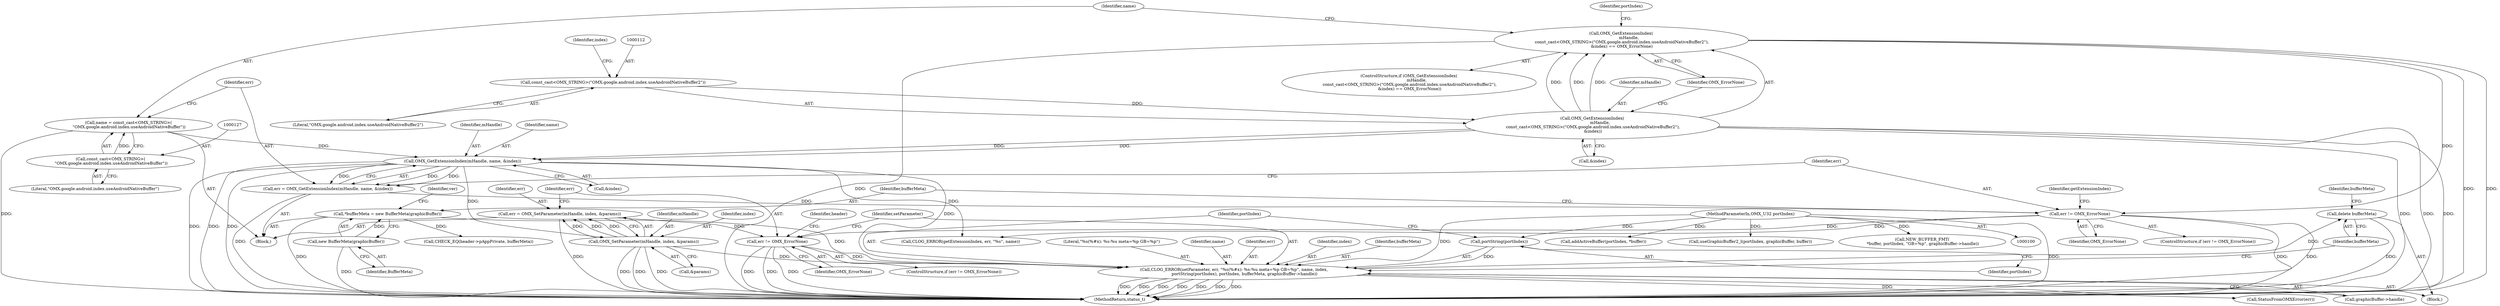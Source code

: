 digraph "1_Android_b351eabb428c7ca85a34513c64601f437923d576_12@API" {
"1000211" [label="(Call,delete bufferMeta)"];
"1000198" [label="(Call,CLOG_ERROR(setParameter, err, \"%s(%#x): %s:%u meta=%p GB=%p\", name, index,\n                portString(portIndex), portIndex, bufferMeta, graphicBuffer->handle))"];
"1000194" [label="(Call,err != OMX_ErrorNone)"];
"1000186" [label="(Call,err = OMX_SetParameter(mHandle, index, &params))"];
"1000188" [label="(Call,OMX_SetParameter(mHandle, index, &params))"];
"1000132" [label="(Call,OMX_GetExtensionIndex(mHandle, name, &index))"];
"1000109" [label="(Call,OMX_GetExtensionIndex(\n            mHandle,\n const_cast<OMX_STRING>(\"OMX.google.android.index.useAndroidNativeBuffer2\"),\n &index))"];
"1000111" [label="(Call,const_cast<OMX_STRING>(\"OMX.google.android.index.useAndroidNativeBuffer2\"))"];
"1000124" [label="(Call,name = const_cast<OMX_STRING>(\n \"OMX.google.android.index.useAndroidNativeBuffer\"))"];
"1000126" [label="(Call,const_cast<OMX_STRING>(\n \"OMX.google.android.index.useAndroidNativeBuffer\"))"];
"1000138" [label="(Call,err != OMX_ErrorNone)"];
"1000130" [label="(Call,err = OMX_GetExtensionIndex(mHandle, name, &index))"];
"1000108" [label="(Call,OMX_GetExtensionIndex(\n            mHandle,\n const_cast<OMX_STRING>(\"OMX.google.android.index.useAndroidNativeBuffer2\"),\n &index) == OMX_ErrorNone)"];
"1000204" [label="(Call,portString(portIndex))"];
"1000101" [label="(MethodParameterIn,OMX_U32 portIndex)"];
"1000151" [label="(Call,*bufferMeta = new BufferMeta(graphicBuffer))"];
"1000153" [label="(Call,new BufferMeta(graphicBuffer))"];
"1000204" [label="(Call,portString(portIndex))"];
"1000137" [label="(ControlStructure,if (err != OMX_ErrorNone))"];
"1000109" [label="(Call,OMX_GetExtensionIndex(\n            mHandle,\n const_cast<OMX_STRING>(\"OMX.google.android.index.useAndroidNativeBuffer2\"),\n &index))"];
"1000124" [label="(Call,name = const_cast<OMX_STRING>(\n \"OMX.google.android.index.useAndroidNativeBuffer\"))"];
"1000120" [label="(Identifier,portIndex)"];
"1000214" [label="(Identifier,bufferMeta)"];
"1000151" [label="(Call,*bufferMeta = new BufferMeta(graphicBuffer))"];
"1000211" [label="(Call,delete bufferMeta)"];
"1000201" [label="(Literal,\"%s(%#x): %s:%u meta=%p GB=%p\")"];
"1000126" [label="(Call,const_cast<OMX_STRING>(\n \"OMX.google.android.index.useAndroidNativeBuffer\"))"];
"1000193" [label="(ControlStructure,if (err != OMX_ErrorNone))"];
"1000202" [label="(Identifier,name)"];
"1000153" [label="(Call,new BufferMeta(graphicBuffer))"];
"1000160" [label="(Identifier,ver)"];
"1000198" [label="(Call,CLOG_ERROR(setParameter, err, \"%s(%#x): %s:%u meta=%p GB=%p\", name, index,\n                portString(portIndex), portIndex, bufferMeta, graphicBuffer->handle))"];
"1000208" [label="(Call,graphicBuffer->handle)"];
"1000197" [label="(Block,)"];
"1000233" [label="(Call,addActiveBuffer(portIndex, *buffer))"];
"1000101" [label="(MethodParameterIn,OMX_U32 portIndex)"];
"1000189" [label="(Identifier,mHandle)"];
"1000152" [label="(Identifier,bufferMeta)"];
"1000195" [label="(Identifier,err)"];
"1000119" [label="(Call,useGraphicBuffer2_l(portIndex, graphicBuffer, buffer))"];
"1000212" [label="(Identifier,bufferMeta)"];
"1000194" [label="(Call,err != OMX_ErrorNone)"];
"1000223" [label="(Call,CHECK_EQ(header->pAppPrivate, bufferMeta))"];
"1000139" [label="(Identifier,err)"];
"1000125" [label="(Identifier,name)"];
"1000114" [label="(Call,&index)"];
"1000107" [label="(ControlStructure,if (OMX_GetExtensionIndex(\n            mHandle,\n const_cast<OMX_STRING>(\"OMX.google.android.index.useAndroidNativeBuffer2\"),\n &index) == OMX_ErrorNone))"];
"1000186" [label="(Call,err = OMX_SetParameter(mHandle, index, &params))"];
"1000190" [label="(Identifier,index)"];
"1000143" [label="(Identifier,getExtensionIndex)"];
"1000115" [label="(Identifier,index)"];
"1000249" [label="(MethodReturn,status_t)"];
"1000131" [label="(Identifier,err)"];
"1000191" [label="(Call,&params)"];
"1000132" [label="(Call,OMX_GetExtensionIndex(mHandle, name, &index))"];
"1000110" [label="(Identifier,mHandle)"];
"1000104" [label="(Block,)"];
"1000188" [label="(Call,OMX_SetParameter(mHandle, index, &params))"];
"1000221" [label="(Call,StatusFromOMXError(err))"];
"1000200" [label="(Identifier,err)"];
"1000187" [label="(Identifier,err)"];
"1000116" [label="(Identifier,OMX_ErrorNone)"];
"1000133" [label="(Identifier,mHandle)"];
"1000128" [label="(Literal,\"OMX.google.android.index.useAndroidNativeBuffer\")"];
"1000199" [label="(Identifier,setParameter)"];
"1000138" [label="(Call,err != OMX_ErrorNone)"];
"1000111" [label="(Call,const_cast<OMX_STRING>(\"OMX.google.android.index.useAndroidNativeBuffer2\"))"];
"1000134" [label="(Identifier,name)"];
"1000113" [label="(Literal,\"OMX.google.android.index.useAndroidNativeBuffer2\")"];
"1000225" [label="(Identifier,header)"];
"1000206" [label="(Identifier,portIndex)"];
"1000140" [label="(Identifier,OMX_ErrorNone)"];
"1000108" [label="(Call,OMX_GetExtensionIndex(\n            mHandle,\n const_cast<OMX_STRING>(\"OMX.google.android.index.useAndroidNativeBuffer2\"),\n &index) == OMX_ErrorNone)"];
"1000154" [label="(Identifier,BufferMeta)"];
"1000142" [label="(Call,CLOG_ERROR(getExtensionIndex, err, \"%s\", name))"];
"1000135" [label="(Call,&index)"];
"1000203" [label="(Identifier,index)"];
"1000205" [label="(Identifier,portIndex)"];
"1000196" [label="(Identifier,OMX_ErrorNone)"];
"1000239" [label="(Call,NEW_BUFFER_FMT(\n *buffer, portIndex, \"GB=%p\", graphicBuffer->handle))"];
"1000207" [label="(Identifier,bufferMeta)"];
"1000130" [label="(Call,err = OMX_GetExtensionIndex(mHandle, name, &index))"];
"1000211" -> "1000197"  [label="AST: "];
"1000211" -> "1000212"  [label="CFG: "];
"1000212" -> "1000211"  [label="AST: "];
"1000214" -> "1000211"  [label="CFG: "];
"1000211" -> "1000249"  [label="DDG: "];
"1000198" -> "1000211"  [label="DDG: "];
"1000198" -> "1000197"  [label="AST: "];
"1000198" -> "1000208"  [label="CFG: "];
"1000199" -> "1000198"  [label="AST: "];
"1000200" -> "1000198"  [label="AST: "];
"1000201" -> "1000198"  [label="AST: "];
"1000202" -> "1000198"  [label="AST: "];
"1000203" -> "1000198"  [label="AST: "];
"1000204" -> "1000198"  [label="AST: "];
"1000206" -> "1000198"  [label="AST: "];
"1000207" -> "1000198"  [label="AST: "];
"1000208" -> "1000198"  [label="AST: "];
"1000212" -> "1000198"  [label="CFG: "];
"1000198" -> "1000249"  [label="DDG: "];
"1000198" -> "1000249"  [label="DDG: "];
"1000198" -> "1000249"  [label="DDG: "];
"1000198" -> "1000249"  [label="DDG: "];
"1000198" -> "1000249"  [label="DDG: "];
"1000198" -> "1000249"  [label="DDG: "];
"1000198" -> "1000249"  [label="DDG: "];
"1000194" -> "1000198"  [label="DDG: "];
"1000132" -> "1000198"  [label="DDG: "];
"1000188" -> "1000198"  [label="DDG: "];
"1000204" -> "1000198"  [label="DDG: "];
"1000101" -> "1000198"  [label="DDG: "];
"1000151" -> "1000198"  [label="DDG: "];
"1000198" -> "1000221"  [label="DDG: "];
"1000194" -> "1000193"  [label="AST: "];
"1000194" -> "1000196"  [label="CFG: "];
"1000195" -> "1000194"  [label="AST: "];
"1000196" -> "1000194"  [label="AST: "];
"1000199" -> "1000194"  [label="CFG: "];
"1000225" -> "1000194"  [label="CFG: "];
"1000194" -> "1000249"  [label="DDG: "];
"1000194" -> "1000249"  [label="DDG: "];
"1000194" -> "1000249"  [label="DDG: "];
"1000186" -> "1000194"  [label="DDG: "];
"1000138" -> "1000194"  [label="DDG: "];
"1000186" -> "1000104"  [label="AST: "];
"1000186" -> "1000188"  [label="CFG: "];
"1000187" -> "1000186"  [label="AST: "];
"1000188" -> "1000186"  [label="AST: "];
"1000195" -> "1000186"  [label="CFG: "];
"1000186" -> "1000249"  [label="DDG: "];
"1000188" -> "1000186"  [label="DDG: "];
"1000188" -> "1000186"  [label="DDG: "];
"1000188" -> "1000186"  [label="DDG: "];
"1000188" -> "1000191"  [label="CFG: "];
"1000189" -> "1000188"  [label="AST: "];
"1000190" -> "1000188"  [label="AST: "];
"1000191" -> "1000188"  [label="AST: "];
"1000188" -> "1000249"  [label="DDG: "];
"1000188" -> "1000249"  [label="DDG: "];
"1000188" -> "1000249"  [label="DDG: "];
"1000132" -> "1000188"  [label="DDG: "];
"1000132" -> "1000130"  [label="AST: "];
"1000132" -> "1000135"  [label="CFG: "];
"1000133" -> "1000132"  [label="AST: "];
"1000134" -> "1000132"  [label="AST: "];
"1000135" -> "1000132"  [label="AST: "];
"1000130" -> "1000132"  [label="CFG: "];
"1000132" -> "1000249"  [label="DDG: "];
"1000132" -> "1000249"  [label="DDG: "];
"1000132" -> "1000249"  [label="DDG: "];
"1000132" -> "1000130"  [label="DDG: "];
"1000132" -> "1000130"  [label="DDG: "];
"1000132" -> "1000130"  [label="DDG: "];
"1000109" -> "1000132"  [label="DDG: "];
"1000109" -> "1000132"  [label="DDG: "];
"1000124" -> "1000132"  [label="DDG: "];
"1000132" -> "1000142"  [label="DDG: "];
"1000109" -> "1000108"  [label="AST: "];
"1000109" -> "1000114"  [label="CFG: "];
"1000110" -> "1000109"  [label="AST: "];
"1000111" -> "1000109"  [label="AST: "];
"1000114" -> "1000109"  [label="AST: "];
"1000116" -> "1000109"  [label="CFG: "];
"1000109" -> "1000249"  [label="DDG: "];
"1000109" -> "1000249"  [label="DDG: "];
"1000109" -> "1000249"  [label="DDG: "];
"1000109" -> "1000108"  [label="DDG: "];
"1000109" -> "1000108"  [label="DDG: "];
"1000109" -> "1000108"  [label="DDG: "];
"1000111" -> "1000109"  [label="DDG: "];
"1000111" -> "1000113"  [label="CFG: "];
"1000112" -> "1000111"  [label="AST: "];
"1000113" -> "1000111"  [label="AST: "];
"1000115" -> "1000111"  [label="CFG: "];
"1000124" -> "1000104"  [label="AST: "];
"1000124" -> "1000126"  [label="CFG: "];
"1000125" -> "1000124"  [label="AST: "];
"1000126" -> "1000124"  [label="AST: "];
"1000131" -> "1000124"  [label="CFG: "];
"1000124" -> "1000249"  [label="DDG: "];
"1000126" -> "1000124"  [label="DDG: "];
"1000126" -> "1000128"  [label="CFG: "];
"1000127" -> "1000126"  [label="AST: "];
"1000128" -> "1000126"  [label="AST: "];
"1000138" -> "1000137"  [label="AST: "];
"1000138" -> "1000140"  [label="CFG: "];
"1000139" -> "1000138"  [label="AST: "];
"1000140" -> "1000138"  [label="AST: "];
"1000143" -> "1000138"  [label="CFG: "];
"1000152" -> "1000138"  [label="CFG: "];
"1000138" -> "1000249"  [label="DDG: "];
"1000138" -> "1000249"  [label="DDG: "];
"1000130" -> "1000138"  [label="DDG: "];
"1000108" -> "1000138"  [label="DDG: "];
"1000138" -> "1000142"  [label="DDG: "];
"1000130" -> "1000104"  [label="AST: "];
"1000131" -> "1000130"  [label="AST: "];
"1000139" -> "1000130"  [label="CFG: "];
"1000130" -> "1000249"  [label="DDG: "];
"1000108" -> "1000107"  [label="AST: "];
"1000108" -> "1000116"  [label="CFG: "];
"1000116" -> "1000108"  [label="AST: "];
"1000120" -> "1000108"  [label="CFG: "];
"1000125" -> "1000108"  [label="CFG: "];
"1000108" -> "1000249"  [label="DDG: "];
"1000108" -> "1000249"  [label="DDG: "];
"1000108" -> "1000249"  [label="DDG: "];
"1000204" -> "1000205"  [label="CFG: "];
"1000205" -> "1000204"  [label="AST: "];
"1000206" -> "1000204"  [label="CFG: "];
"1000101" -> "1000204"  [label="DDG: "];
"1000101" -> "1000100"  [label="AST: "];
"1000101" -> "1000249"  [label="DDG: "];
"1000101" -> "1000119"  [label="DDG: "];
"1000101" -> "1000233"  [label="DDG: "];
"1000101" -> "1000239"  [label="DDG: "];
"1000151" -> "1000104"  [label="AST: "];
"1000151" -> "1000153"  [label="CFG: "];
"1000152" -> "1000151"  [label="AST: "];
"1000153" -> "1000151"  [label="AST: "];
"1000160" -> "1000151"  [label="CFG: "];
"1000151" -> "1000249"  [label="DDG: "];
"1000153" -> "1000151"  [label="DDG: "];
"1000151" -> "1000223"  [label="DDG: "];
"1000153" -> "1000154"  [label="CFG: "];
"1000154" -> "1000153"  [label="AST: "];
"1000153" -> "1000249"  [label="DDG: "];
}
